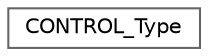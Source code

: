 digraph "Graphical Class Hierarchy"
{
 // LATEX_PDF_SIZE
  bgcolor="transparent";
  edge [fontname=Helvetica,fontsize=10,labelfontname=Helvetica,labelfontsize=10];
  node [fontname=Helvetica,fontsize=10,shape=box,height=0.2,width=0.4];
  rankdir="LR";
  Node0 [id="Node000000",label="CONTROL_Type",height=0.2,width=0.4,color="grey40", fillcolor="white", style="filled",URL="$union_c_o_n_t_r_o_l___type.html",tooltip="Union type to access the Control Registers (CONTROL)."];
}
